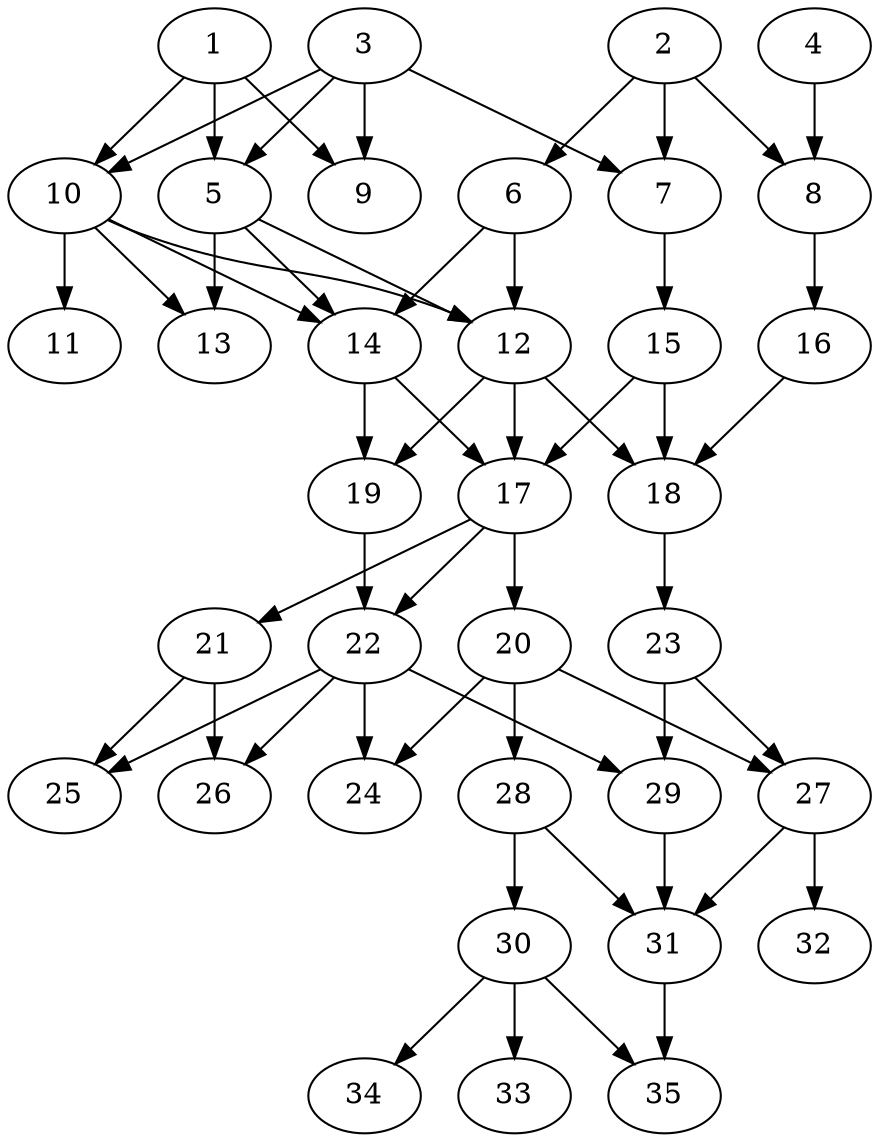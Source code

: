 // DAG automatically generated by daggen at Thu Oct  3 14:05:36 2019
// ./daggen --dot -n 35 --ccr 0.3 --fat 0.5 --regular 0.7 --density 0.5 --mindata 5242880 --maxdata 52428800 
digraph G {
  1 [size="162655573", alpha="0.10", expect_size="48796672"] 
  1 -> 5 [size ="48796672"]
  1 -> 9 [size ="48796672"]
  1 -> 10 [size ="48796672"]
  2 [size="104352427", alpha="0.11", expect_size="31305728"] 
  2 -> 6 [size ="31305728"]
  2 -> 7 [size ="31305728"]
  2 -> 8 [size ="31305728"]
  3 [size="142851413", alpha="0.19", expect_size="42855424"] 
  3 -> 5 [size ="42855424"]
  3 -> 7 [size ="42855424"]
  3 -> 9 [size ="42855424"]
  3 -> 10 [size ="42855424"]
  4 [size="63757653", alpha="0.03", expect_size="19127296"] 
  4 -> 8 [size ="19127296"]
  5 [size="103758507", alpha="0.07", expect_size="31127552"] 
  5 -> 12 [size ="31127552"]
  5 -> 13 [size ="31127552"]
  5 -> 14 [size ="31127552"]
  6 [size="51787093", alpha="0.19", expect_size="15536128"] 
  6 -> 12 [size ="15536128"]
  6 -> 14 [size ="15536128"]
  7 [size="58333867", alpha="0.12", expect_size="17500160"] 
  7 -> 15 [size ="17500160"]
  8 [size="30870187", alpha="0.17", expect_size="9261056"] 
  8 -> 16 [size ="9261056"]
  9 [size="172004693", alpha="0.19", expect_size="51601408"] 
  10 [size="48711680", alpha="0.00", expect_size="14613504"] 
  10 -> 11 [size ="14613504"]
  10 -> 12 [size ="14613504"]
  10 -> 13 [size ="14613504"]
  10 -> 14 [size ="14613504"]
  11 [size="105335467", alpha="0.00", expect_size="31600640"] 
  12 [size="25675093", alpha="0.10", expect_size="7702528"] 
  12 -> 17 [size ="7702528"]
  12 -> 18 [size ="7702528"]
  12 -> 19 [size ="7702528"]
  13 [size="115568640", alpha="0.11", expect_size="34670592"] 
  14 [size="105314987", alpha="0.12", expect_size="31594496"] 
  14 -> 17 [size ="31594496"]
  14 -> 19 [size ="31594496"]
  15 [size="128440320", alpha="0.19", expect_size="38532096"] 
  15 -> 17 [size ="38532096"]
  15 -> 18 [size ="38532096"]
  16 [size="23282347", alpha="0.20", expect_size="6984704"] 
  16 -> 18 [size ="6984704"]
  17 [size="169369600", alpha="0.15", expect_size="50810880"] 
  17 -> 20 [size ="50810880"]
  17 -> 21 [size ="50810880"]
  17 -> 22 [size ="50810880"]
  18 [size="109202773", alpha="0.12", expect_size="32760832"] 
  18 -> 23 [size ="32760832"]
  19 [size="83162453", alpha="0.05", expect_size="24948736"] 
  19 -> 22 [size ="24948736"]
  20 [size="73366187", alpha="0.18", expect_size="22009856"] 
  20 -> 24 [size ="22009856"]
  20 -> 27 [size ="22009856"]
  20 -> 28 [size ="22009856"]
  21 [size="75793067", alpha="0.10", expect_size="22737920"] 
  21 -> 25 [size ="22737920"]
  21 -> 26 [size ="22737920"]
  22 [size="78452053", alpha="0.12", expect_size="23535616"] 
  22 -> 24 [size ="23535616"]
  22 -> 25 [size ="23535616"]
  22 -> 26 [size ="23535616"]
  22 -> 29 [size ="23535616"]
  23 [size="159351467", alpha="0.10", expect_size="47805440"] 
  23 -> 27 [size ="47805440"]
  23 -> 29 [size ="47805440"]
  24 [size="89453227", alpha="0.14", expect_size="26835968"] 
  25 [size="29231787", alpha="0.09", expect_size="8769536"] 
  26 [size="22964907", alpha="0.09", expect_size="6889472"] 
  27 [size="20305920", alpha="0.14", expect_size="6091776"] 
  27 -> 31 [size ="6091776"]
  27 -> 32 [size ="6091776"]
  28 [size="138963627", alpha="0.20", expect_size="41689088"] 
  28 -> 30 [size ="41689088"]
  28 -> 31 [size ="41689088"]
  29 [size="73342293", alpha="0.06", expect_size="22002688"] 
  29 -> 31 [size ="22002688"]
  30 [size="115804160", alpha="0.16", expect_size="34741248"] 
  30 -> 33 [size ="34741248"]
  30 -> 34 [size ="34741248"]
  30 -> 35 [size ="34741248"]
  31 [size="101806080", alpha="0.17", expect_size="30541824"] 
  31 -> 35 [size ="30541824"]
  32 [size="19244373", alpha="0.19", expect_size="5773312"] 
  33 [size="112281600", alpha="0.14", expect_size="33684480"] 
  34 [size="34433707", alpha="0.20", expect_size="10330112"] 
  35 [size="146554880", alpha="0.20", expect_size="43966464"] 
}
